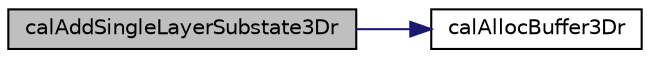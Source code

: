 digraph "calAddSingleLayerSubstate3Dr"
{
  edge [fontname="Helvetica",fontsize="10",labelfontname="Helvetica",labelfontsize="10"];
  node [fontname="Helvetica",fontsize="10",shape=record];
  rankdir="LR";
  Node1 [label="calAddSingleLayerSubstate3Dr",height=0.2,width=0.4,color="black", fillcolor="grey75", style="filled" fontcolor="black"];
  Node1 -> Node2 [color="midnightblue",fontsize="10",style="solid",fontname="Helvetica"];
  Node2 [label="calAllocBuffer3Dr",height=0.2,width=0.4,color="black", fillcolor="white", style="filled",URL="$cal3_d_buffer_8c.html#aeb2d3d728b830eb172d28ee860aacc23",tooltip="Allocates a real (floating point) linearized 3D buffer. "];
}
